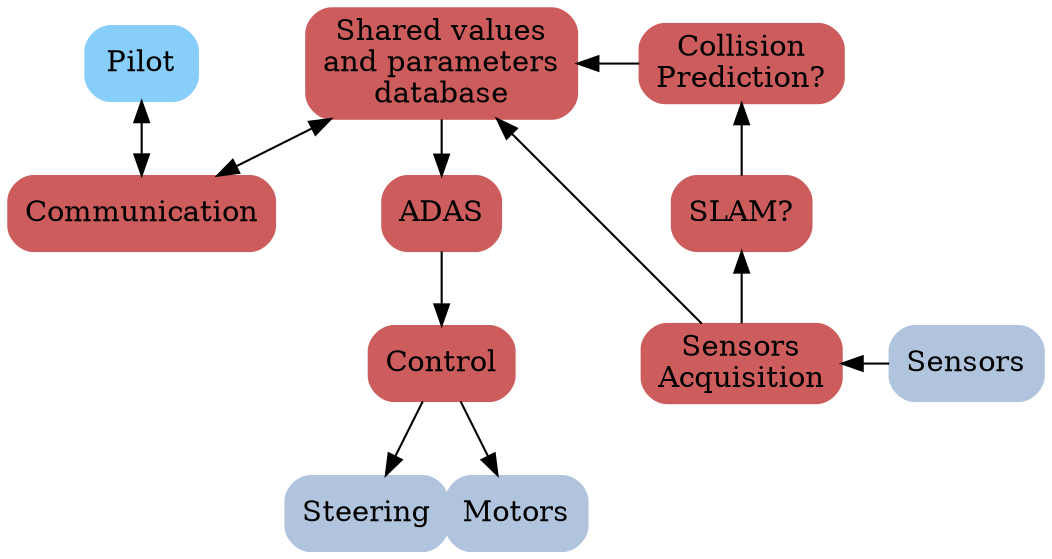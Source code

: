 digraph {
    bgcolor=transparent
    layout=neato

    node        [shape=box, style="rounded,filled"]

    pilot       [color="lightskyblue",   pos="0,0!",    label="Pilot"];
    coms        [color="indianred",      pos="0,-1!",   label="Communication"];
    database    [color="indianred",      pos="2,0!",    label="Shared values\nand parameters\ndatabase"];
    adas        [color="indianred",      pos="2,-1!",   label="ADAS"];
    control     [color="indianred",      pos="2,-2!",   label="Control"];
    collision   [color="indianred",      pos="4,0!",    label="Collision\nPrediction?"];
    slam        [color="indianred",      pos="4,-1!",   label="SLAM?"];
    acquisition [color="indianred",      pos="4,-2!",   label="Sensors\nAcquisition"];
    steering    [color="lightsteelblue", pos="1.5,-3!", label="Steering"];
    motor       [color="lightsteelblue", pos="2.5,-3!", label="Motors"];
    sensors     [color="lightsteelblue", pos="5.5,-2!",   label="Sensors"];

    edge [color=black]

    pilot -> coms [dir=both]

    coms -> database [dir=both]

    database -> adas
    adas -> control

    control -> steering
    control -> motor

    sensors -> acquisition
    acquisition -> slam
    acquisition -> database

    slam -> collision
    collision -> database
}

